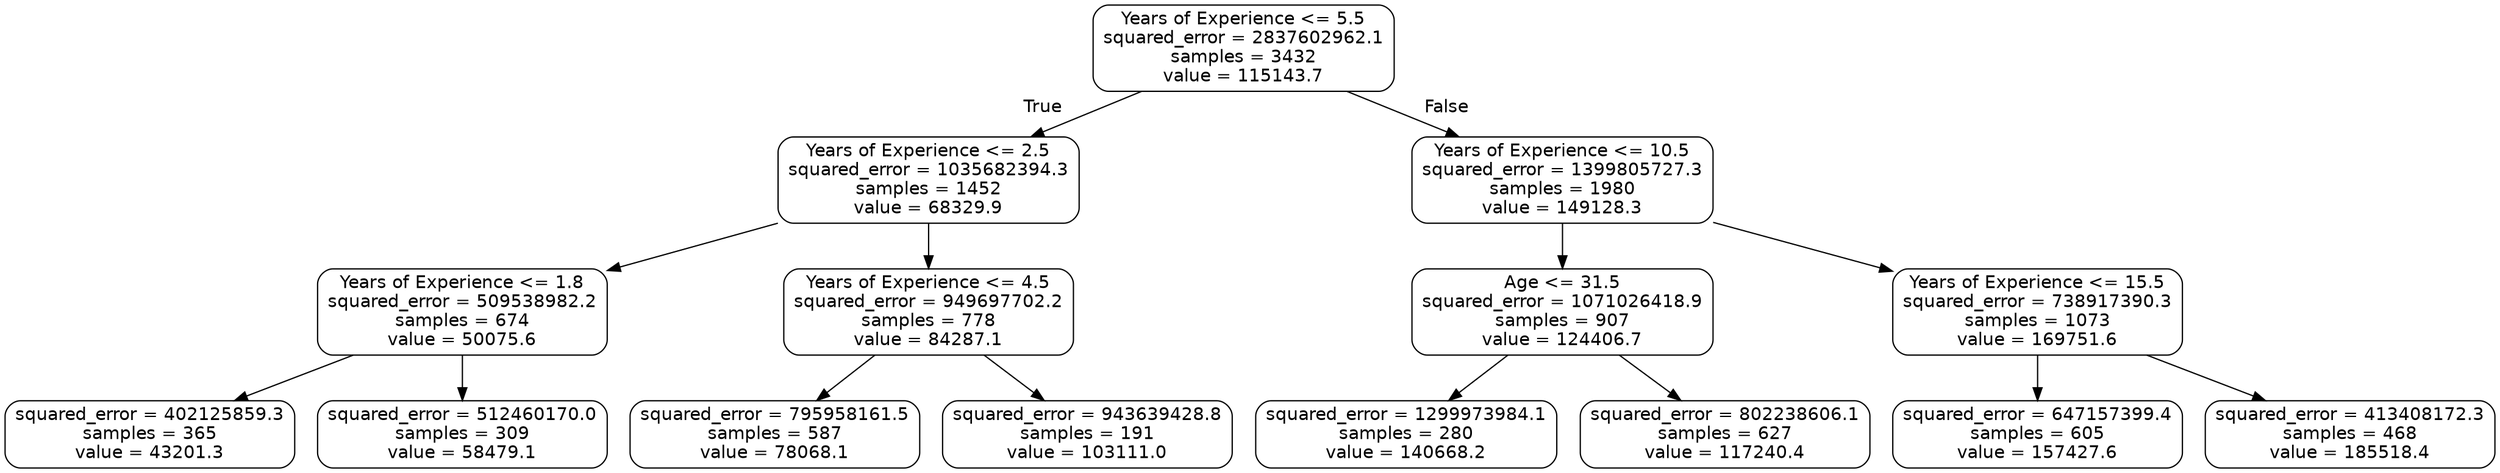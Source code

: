 digraph Tree {
node [shape=box, style="rounded", color="black", fontname="helvetica"] ;
edge [fontname="helvetica"] ;
0 [label="Years of Experience <= 5.5\nsquared_error = 2837602962.1\nsamples = 3432\nvalue = 115143.7"] ;
1 [label="Years of Experience <= 2.5\nsquared_error = 1035682394.3\nsamples = 1452\nvalue = 68329.9"] ;
0 -> 1 [labeldistance=2.5, labelangle=45, headlabel="True"] ;
2 [label="Years of Experience <= 1.8\nsquared_error = 509538982.2\nsamples = 674\nvalue = 50075.6"] ;
1 -> 2 ;
3 [label="squared_error = 402125859.3\nsamples = 365\nvalue = 43201.3"] ;
2 -> 3 ;
4 [label="squared_error = 512460170.0\nsamples = 309\nvalue = 58479.1"] ;
2 -> 4 ;
5 [label="Years of Experience <= 4.5\nsquared_error = 949697702.2\nsamples = 778\nvalue = 84287.1"] ;
1 -> 5 ;
6 [label="squared_error = 795958161.5\nsamples = 587\nvalue = 78068.1"] ;
5 -> 6 ;
7 [label="squared_error = 943639428.8\nsamples = 191\nvalue = 103111.0"] ;
5 -> 7 ;
8 [label="Years of Experience <= 10.5\nsquared_error = 1399805727.3\nsamples = 1980\nvalue = 149128.3"] ;
0 -> 8 [labeldistance=2.5, labelangle=-45, headlabel="False"] ;
9 [label="Age <= 31.5\nsquared_error = 1071026418.9\nsamples = 907\nvalue = 124406.7"] ;
8 -> 9 ;
10 [label="squared_error = 1299973984.1\nsamples = 280\nvalue = 140668.2"] ;
9 -> 10 ;
11 [label="squared_error = 802238606.1\nsamples = 627\nvalue = 117240.4"] ;
9 -> 11 ;
12 [label="Years of Experience <= 15.5\nsquared_error = 738917390.3\nsamples = 1073\nvalue = 169751.6"] ;
8 -> 12 ;
13 [label="squared_error = 647157399.4\nsamples = 605\nvalue = 157427.6"] ;
12 -> 13 ;
14 [label="squared_error = 413408172.3\nsamples = 468\nvalue = 185518.4"] ;
12 -> 14 ;
}